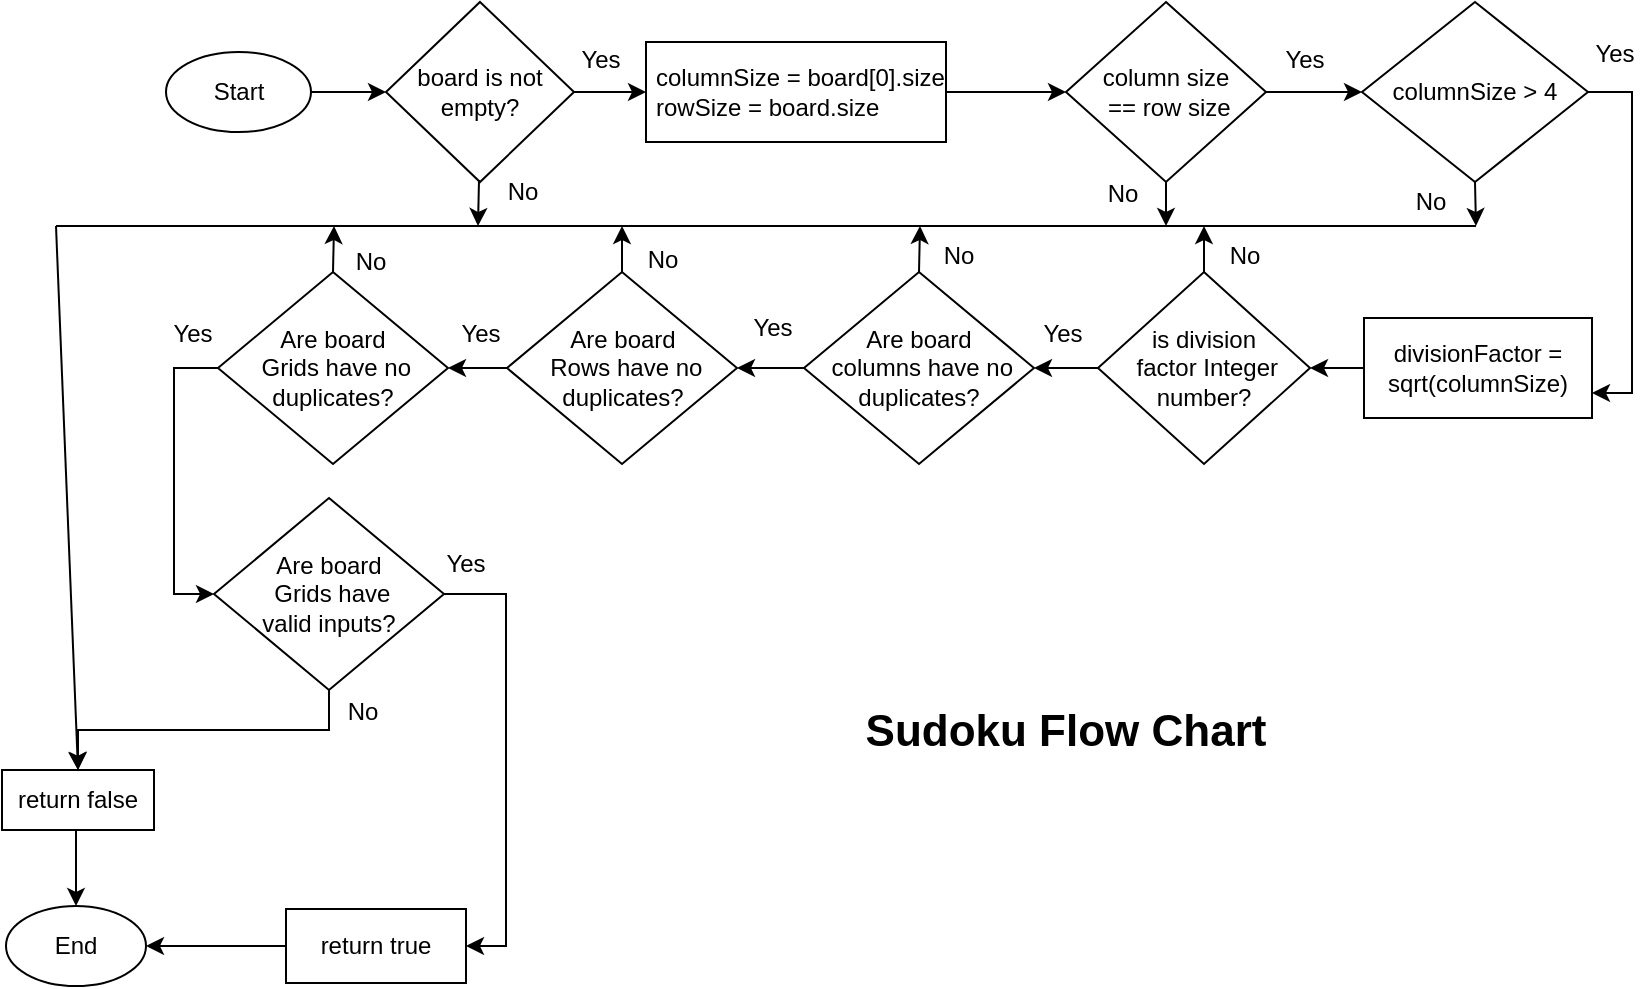 <mxfile version="21.5.2" type="device">
  <diagram name="Page-1" id="1EPutqzMXVUm_aG06Wfp">
    <mxGraphModel dx="1042" dy="565" grid="1" gridSize="10" guides="1" tooltips="1" connect="1" arrows="1" fold="1" page="1" pageScale="1" pageWidth="850" pageHeight="1100" math="0" shadow="0">
      <root>
        <mxCell id="0" />
        <mxCell id="1" parent="0" />
        <mxCell id="3z-M5zX6YGDK5wWiQmvo-11" style="edgeStyle=orthogonalEdgeStyle;rounded=0;orthogonalLoop=1;jettySize=auto;html=1;exitX=1;exitY=0.5;exitDx=0;exitDy=0;entryX=0;entryY=0.5;entryDx=0;entryDy=0;" edge="1" parent="1" source="3z-M5zX6YGDK5wWiQmvo-1" target="3z-M5zX6YGDK5wWiQmvo-2">
          <mxGeometry relative="1" as="geometry" />
        </mxCell>
        <mxCell id="3z-M5zX6YGDK5wWiQmvo-1" value="Start" style="ellipse;whiteSpace=wrap;html=1;" vertex="1" parent="1">
          <mxGeometry x="95" y="73" width="72.5" height="40" as="geometry" />
        </mxCell>
        <mxCell id="3z-M5zX6YGDK5wWiQmvo-12" style="edgeStyle=orthogonalEdgeStyle;rounded=0;orthogonalLoop=1;jettySize=auto;html=1;exitX=1;exitY=0.5;exitDx=0;exitDy=0;entryX=0;entryY=0.5;entryDx=0;entryDy=0;" edge="1" parent="1" source="3z-M5zX6YGDK5wWiQmvo-2" target="3z-M5zX6YGDK5wWiQmvo-4">
          <mxGeometry relative="1" as="geometry" />
        </mxCell>
        <mxCell id="3z-M5zX6YGDK5wWiQmvo-2" value="board is not empty?" style="rhombus;whiteSpace=wrap;html=1;" vertex="1" parent="1">
          <mxGeometry x="205" y="48" width="94" height="90" as="geometry" />
        </mxCell>
        <mxCell id="3z-M5zX6YGDK5wWiQmvo-13" style="edgeStyle=orthogonalEdgeStyle;rounded=0;orthogonalLoop=1;jettySize=auto;html=1;exitX=1;exitY=0.5;exitDx=0;exitDy=0;entryX=0;entryY=0.5;entryDx=0;entryDy=0;" edge="1" parent="1" source="3z-M5zX6YGDK5wWiQmvo-4" target="3z-M5zX6YGDK5wWiQmvo-8">
          <mxGeometry relative="1" as="geometry" />
        </mxCell>
        <mxCell id="3z-M5zX6YGDK5wWiQmvo-4" value="columnSize = board[0].size&lt;br&gt;rowSize = board.size" style="rounded=0;whiteSpace=wrap;html=1;align=left;spacingLeft=3;" vertex="1" parent="1">
          <mxGeometry x="335" y="68" width="150" height="50" as="geometry" />
        </mxCell>
        <mxCell id="3z-M5zX6YGDK5wWiQmvo-15" style="edgeStyle=orthogonalEdgeStyle;rounded=0;orthogonalLoop=1;jettySize=auto;html=1;exitX=1;exitY=0.5;exitDx=0;exitDy=0;entryX=0;entryY=0.5;entryDx=0;entryDy=0;" edge="1" parent="1" source="3z-M5zX6YGDK5wWiQmvo-8" target="3z-M5zX6YGDK5wWiQmvo-14">
          <mxGeometry relative="1" as="geometry" />
        </mxCell>
        <mxCell id="3z-M5zX6YGDK5wWiQmvo-48" style="edgeStyle=orthogonalEdgeStyle;rounded=0;orthogonalLoop=1;jettySize=auto;html=1;exitX=0.5;exitY=1;exitDx=0;exitDy=0;" edge="1" parent="1" source="3z-M5zX6YGDK5wWiQmvo-8">
          <mxGeometry relative="1" as="geometry">
            <mxPoint x="595" y="160" as="targetPoint" />
          </mxGeometry>
        </mxCell>
        <mxCell id="3z-M5zX6YGDK5wWiQmvo-8" value="column size&lt;br&gt;&amp;nbsp;== row size" style="rhombus;whiteSpace=wrap;html=1;" vertex="1" parent="1">
          <mxGeometry x="545" y="48" width="100" height="90" as="geometry" />
        </mxCell>
        <mxCell id="3z-M5zX6YGDK5wWiQmvo-33" style="edgeStyle=orthogonalEdgeStyle;rounded=0;orthogonalLoop=1;jettySize=auto;html=1;exitX=1;exitY=0.5;exitDx=0;exitDy=0;entryX=1;entryY=0.75;entryDx=0;entryDy=0;" edge="1" parent="1" source="3z-M5zX6YGDK5wWiQmvo-14" target="3z-M5zX6YGDK5wWiQmvo-16">
          <mxGeometry relative="1" as="geometry" />
        </mxCell>
        <mxCell id="3z-M5zX6YGDK5wWiQmvo-49" style="edgeStyle=orthogonalEdgeStyle;rounded=0;orthogonalLoop=1;jettySize=auto;html=1;exitX=0.5;exitY=1;exitDx=0;exitDy=0;" edge="1" parent="1" source="3z-M5zX6YGDK5wWiQmvo-14">
          <mxGeometry relative="1" as="geometry">
            <mxPoint x="750" y="160" as="targetPoint" />
          </mxGeometry>
        </mxCell>
        <mxCell id="3z-M5zX6YGDK5wWiQmvo-14" value="columnSize &amp;gt; 4" style="rhombus;whiteSpace=wrap;html=1;" vertex="1" parent="1">
          <mxGeometry x="693" y="48" width="113" height="90" as="geometry" />
        </mxCell>
        <mxCell id="3z-M5zX6YGDK5wWiQmvo-21" style="edgeStyle=orthogonalEdgeStyle;rounded=0;orthogonalLoop=1;jettySize=auto;html=1;exitX=0;exitY=0.5;exitDx=0;exitDy=0;entryX=1;entryY=0.5;entryDx=0;entryDy=0;" edge="1" parent="1" source="3z-M5zX6YGDK5wWiQmvo-16" target="3z-M5zX6YGDK5wWiQmvo-20">
          <mxGeometry relative="1" as="geometry" />
        </mxCell>
        <mxCell id="3z-M5zX6YGDK5wWiQmvo-16" value="divisionFactor = sqrt(columnSize)" style="rounded=0;whiteSpace=wrap;html=1;align=center;" vertex="1" parent="1">
          <mxGeometry x="694" y="206" width="114" height="50" as="geometry" />
        </mxCell>
        <mxCell id="3z-M5zX6YGDK5wWiQmvo-28" value="" style="edgeStyle=orthogonalEdgeStyle;rounded=0;orthogonalLoop=1;jettySize=auto;html=1;" edge="1" parent="1" source="3z-M5zX6YGDK5wWiQmvo-20" target="3z-M5zX6YGDK5wWiQmvo-22">
          <mxGeometry relative="1" as="geometry" />
        </mxCell>
        <mxCell id="3z-M5zX6YGDK5wWiQmvo-50" style="edgeStyle=orthogonalEdgeStyle;rounded=0;orthogonalLoop=1;jettySize=auto;html=1;exitX=0.5;exitY=0;exitDx=0;exitDy=0;" edge="1" parent="1" source="3z-M5zX6YGDK5wWiQmvo-20">
          <mxGeometry relative="1" as="geometry">
            <mxPoint x="614" y="160" as="targetPoint" />
          </mxGeometry>
        </mxCell>
        <mxCell id="3z-M5zX6YGDK5wWiQmvo-20" value="is division&lt;br&gt;&amp;nbsp;factor Integer number?" style="rhombus;whiteSpace=wrap;html=1;" vertex="1" parent="1">
          <mxGeometry x="561" y="183" width="106" height="96" as="geometry" />
        </mxCell>
        <mxCell id="3z-M5zX6YGDK5wWiQmvo-34" style="edgeStyle=orthogonalEdgeStyle;rounded=0;orthogonalLoop=1;jettySize=auto;html=1;exitX=0;exitY=0.5;exitDx=0;exitDy=0;entryX=1;entryY=0.5;entryDx=0;entryDy=0;" edge="1" parent="1" source="3z-M5zX6YGDK5wWiQmvo-22" target="3z-M5zX6YGDK5wWiQmvo-30">
          <mxGeometry relative="1" as="geometry" />
        </mxCell>
        <mxCell id="3z-M5zX6YGDK5wWiQmvo-51" style="edgeStyle=orthogonalEdgeStyle;rounded=0;orthogonalLoop=1;jettySize=auto;html=1;exitX=0.5;exitY=0;exitDx=0;exitDy=0;" edge="1" parent="1" source="3z-M5zX6YGDK5wWiQmvo-22">
          <mxGeometry relative="1" as="geometry">
            <mxPoint x="472" y="160" as="targetPoint" />
          </mxGeometry>
        </mxCell>
        <mxCell id="3z-M5zX6YGDK5wWiQmvo-22" value="Are board&lt;br&gt;&amp;nbsp;columns have no duplicates?" style="rhombus;whiteSpace=wrap;html=1;" vertex="1" parent="1">
          <mxGeometry x="414" y="183" width="115" height="96" as="geometry" />
        </mxCell>
        <mxCell id="3z-M5zX6YGDK5wWiQmvo-23" value="End" style="ellipse;whiteSpace=wrap;html=1;" vertex="1" parent="1">
          <mxGeometry x="15" y="500" width="70" height="40" as="geometry" />
        </mxCell>
        <mxCell id="3z-M5zX6YGDK5wWiQmvo-44" style="edgeStyle=orthogonalEdgeStyle;rounded=0;orthogonalLoop=1;jettySize=auto;html=1;exitX=0.5;exitY=1;exitDx=0;exitDy=0;entryX=0.5;entryY=0;entryDx=0;entryDy=0;" edge="1" parent="1" source="3z-M5zX6YGDK5wWiQmvo-24" target="3z-M5zX6YGDK5wWiQmvo-23">
          <mxGeometry relative="1" as="geometry" />
        </mxCell>
        <mxCell id="3z-M5zX6YGDK5wWiQmvo-24" value="return false" style="rounded=0;whiteSpace=wrap;html=1;" vertex="1" parent="1">
          <mxGeometry x="13" y="432" width="76" height="30" as="geometry" />
        </mxCell>
        <mxCell id="3z-M5zX6YGDK5wWiQmvo-27" style="edgeStyle=orthogonalEdgeStyle;rounded=0;orthogonalLoop=1;jettySize=auto;html=1;exitX=0;exitY=0.5;exitDx=0;exitDy=0;entryX=1;entryY=0.5;entryDx=0;entryDy=0;" edge="1" parent="1" source="3z-M5zX6YGDK5wWiQmvo-26" target="3z-M5zX6YGDK5wWiQmvo-23">
          <mxGeometry relative="1" as="geometry" />
        </mxCell>
        <mxCell id="3z-M5zX6YGDK5wWiQmvo-26" value="return true" style="rounded=0;whiteSpace=wrap;html=1;" vertex="1" parent="1">
          <mxGeometry x="155" y="501.5" width="90" height="37" as="geometry" />
        </mxCell>
        <mxCell id="3z-M5zX6YGDK5wWiQmvo-35" style="edgeStyle=orthogonalEdgeStyle;rounded=0;orthogonalLoop=1;jettySize=auto;html=1;exitX=0;exitY=0.5;exitDx=0;exitDy=0;entryX=1;entryY=0.5;entryDx=0;entryDy=0;" edge="1" parent="1" source="3z-M5zX6YGDK5wWiQmvo-30" target="3z-M5zX6YGDK5wWiQmvo-31">
          <mxGeometry relative="1" as="geometry" />
        </mxCell>
        <mxCell id="3z-M5zX6YGDK5wWiQmvo-52" style="edgeStyle=orthogonalEdgeStyle;rounded=0;orthogonalLoop=1;jettySize=auto;html=1;exitX=0.5;exitY=0;exitDx=0;exitDy=0;" edge="1" parent="1" source="3z-M5zX6YGDK5wWiQmvo-30">
          <mxGeometry relative="1" as="geometry">
            <mxPoint x="323" y="160" as="targetPoint" />
          </mxGeometry>
        </mxCell>
        <mxCell id="3z-M5zX6YGDK5wWiQmvo-30" value="Are board&lt;br&gt;&amp;nbsp;Rows have no duplicates?" style="rhombus;whiteSpace=wrap;html=1;" vertex="1" parent="1">
          <mxGeometry x="265.5" y="183" width="115" height="96" as="geometry" />
        </mxCell>
        <mxCell id="3z-M5zX6YGDK5wWiQmvo-37" style="edgeStyle=orthogonalEdgeStyle;rounded=0;orthogonalLoop=1;jettySize=auto;html=1;exitX=0;exitY=0.5;exitDx=0;exitDy=0;entryX=0;entryY=0.5;entryDx=0;entryDy=0;" edge="1" parent="1" source="3z-M5zX6YGDK5wWiQmvo-31" target="3z-M5zX6YGDK5wWiQmvo-36">
          <mxGeometry relative="1" as="geometry" />
        </mxCell>
        <mxCell id="3z-M5zX6YGDK5wWiQmvo-54" style="edgeStyle=orthogonalEdgeStyle;rounded=0;orthogonalLoop=1;jettySize=auto;html=1;exitX=0.5;exitY=0;exitDx=0;exitDy=0;" edge="1" parent="1" source="3z-M5zX6YGDK5wWiQmvo-31">
          <mxGeometry relative="1" as="geometry">
            <mxPoint x="179" y="160" as="targetPoint" />
          </mxGeometry>
        </mxCell>
        <mxCell id="3z-M5zX6YGDK5wWiQmvo-31" value="Are board&lt;br&gt;&amp;nbsp;Grids have no duplicates?" style="rhombus;whiteSpace=wrap;html=1;" vertex="1" parent="1">
          <mxGeometry x="121" y="183" width="115" height="96" as="geometry" />
        </mxCell>
        <mxCell id="3z-M5zX6YGDK5wWiQmvo-58" style="edgeStyle=orthogonalEdgeStyle;rounded=0;orthogonalLoop=1;jettySize=auto;html=1;exitX=0.5;exitY=1;exitDx=0;exitDy=0;entryX=0.5;entryY=0;entryDx=0;entryDy=0;" edge="1" parent="1" source="3z-M5zX6YGDK5wWiQmvo-36" target="3z-M5zX6YGDK5wWiQmvo-24">
          <mxGeometry relative="1" as="geometry" />
        </mxCell>
        <mxCell id="3z-M5zX6YGDK5wWiQmvo-66" style="edgeStyle=orthogonalEdgeStyle;rounded=0;orthogonalLoop=1;jettySize=auto;html=1;exitX=1;exitY=0.5;exitDx=0;exitDy=0;entryX=1;entryY=0.5;entryDx=0;entryDy=0;" edge="1" parent="1" source="3z-M5zX6YGDK5wWiQmvo-36" target="3z-M5zX6YGDK5wWiQmvo-26">
          <mxGeometry relative="1" as="geometry" />
        </mxCell>
        <mxCell id="3z-M5zX6YGDK5wWiQmvo-36" value="Are board&lt;br&gt;&amp;nbsp;Grids have &lt;br&gt;valid inputs?" style="rhombus;whiteSpace=wrap;html=1;" vertex="1" parent="1">
          <mxGeometry x="119" y="296" width="115" height="96" as="geometry" />
        </mxCell>
        <mxCell id="3z-M5zX6YGDK5wWiQmvo-47" value="" style="endArrow=none;html=1;rounded=0;" edge="1" parent="1">
          <mxGeometry width="50" height="50" relative="1" as="geometry">
            <mxPoint x="40" y="160" as="sourcePoint" />
            <mxPoint x="750" y="160" as="targetPoint" />
          </mxGeometry>
        </mxCell>
        <mxCell id="3z-M5zX6YGDK5wWiQmvo-56" value="" style="endArrow=classic;html=1;rounded=0;" edge="1" parent="1">
          <mxGeometry width="50" height="50" relative="1" as="geometry">
            <mxPoint x="251.5" y="137" as="sourcePoint" />
            <mxPoint x="251" y="160" as="targetPoint" />
          </mxGeometry>
        </mxCell>
        <mxCell id="3z-M5zX6YGDK5wWiQmvo-57" value="" style="endArrow=classic;html=1;rounded=0;entryX=0.5;entryY=0;entryDx=0;entryDy=0;" edge="1" parent="1" target="3z-M5zX6YGDK5wWiQmvo-24">
          <mxGeometry width="50" height="50" relative="1" as="geometry">
            <mxPoint x="40" y="160" as="sourcePoint" />
            <mxPoint x="40" y="330" as="targetPoint" />
          </mxGeometry>
        </mxCell>
        <mxCell id="3z-M5zX6YGDK5wWiQmvo-59" value="Yes" style="text;html=1;strokeColor=none;fillColor=none;align=center;verticalAlign=middle;whiteSpace=wrap;rounded=0;" vertex="1" parent="1">
          <mxGeometry x="294" y="69" width="37" height="16" as="geometry" />
        </mxCell>
        <mxCell id="3z-M5zX6YGDK5wWiQmvo-60" value="Yes" style="text;html=1;strokeColor=none;fillColor=none;align=center;verticalAlign=middle;whiteSpace=wrap;rounded=0;" vertex="1" parent="1">
          <mxGeometry x="641" y="69" width="47" height="16" as="geometry" />
        </mxCell>
        <mxCell id="3z-M5zX6YGDK5wWiQmvo-61" value="Yes" style="text;html=1;strokeColor=none;fillColor=none;align=center;verticalAlign=middle;whiteSpace=wrap;rounded=0;" vertex="1" parent="1">
          <mxGeometry x="802" y="65" width="35" height="18" as="geometry" />
        </mxCell>
        <mxCell id="3z-M5zX6YGDK5wWiQmvo-62" value="Yes" style="text;html=1;strokeColor=none;fillColor=none;align=center;verticalAlign=middle;whiteSpace=wrap;rounded=0;" vertex="1" parent="1">
          <mxGeometry x="520" y="206" width="47" height="16" as="geometry" />
        </mxCell>
        <mxCell id="3z-M5zX6YGDK5wWiQmvo-63" value="Yes" style="text;html=1;strokeColor=none;fillColor=none;align=center;verticalAlign=middle;whiteSpace=wrap;rounded=0;" vertex="1" parent="1">
          <mxGeometry x="375" y="203" width="47" height="16" as="geometry" />
        </mxCell>
        <mxCell id="3z-M5zX6YGDK5wWiQmvo-64" value="Yes" style="text;html=1;strokeColor=none;fillColor=none;align=center;verticalAlign=middle;whiteSpace=wrap;rounded=0;" vertex="1" parent="1">
          <mxGeometry x="228.5" y="206" width="47" height="16" as="geometry" />
        </mxCell>
        <mxCell id="3z-M5zX6YGDK5wWiQmvo-65" value="Yes" style="text;html=1;strokeColor=none;fillColor=none;align=center;verticalAlign=middle;whiteSpace=wrap;rounded=0;" vertex="1" parent="1">
          <mxGeometry x="85" y="206" width="47" height="16" as="geometry" />
        </mxCell>
        <mxCell id="3z-M5zX6YGDK5wWiQmvo-67" value="Yes" style="text;html=1;strokeColor=none;fillColor=none;align=center;verticalAlign=middle;whiteSpace=wrap;rounded=0;" vertex="1" parent="1">
          <mxGeometry x="228.5" y="321" width="31.5" height="16" as="geometry" />
        </mxCell>
        <mxCell id="3z-M5zX6YGDK5wWiQmvo-68" value="No" style="text;html=1;strokeColor=none;fillColor=none;align=center;verticalAlign=middle;whiteSpace=wrap;rounded=0;" vertex="1" parent="1">
          <mxGeometry x="182" y="395" width="23" height="16" as="geometry" />
        </mxCell>
        <mxCell id="3z-M5zX6YGDK5wWiQmvo-69" value="No" style="text;html=1;strokeColor=none;fillColor=none;align=center;verticalAlign=middle;whiteSpace=wrap;rounded=0;" vertex="1" parent="1">
          <mxGeometry x="716" y="140" width="23" height="16" as="geometry" />
        </mxCell>
        <mxCell id="3z-M5zX6YGDK5wWiQmvo-70" value="No" style="text;html=1;strokeColor=none;fillColor=none;align=center;verticalAlign=middle;whiteSpace=wrap;rounded=0;" vertex="1" parent="1">
          <mxGeometry x="623" y="167" width="23" height="16" as="geometry" />
        </mxCell>
        <mxCell id="3z-M5zX6YGDK5wWiQmvo-71" value="No" style="text;html=1;strokeColor=none;fillColor=none;align=center;verticalAlign=middle;whiteSpace=wrap;rounded=0;" vertex="1" parent="1">
          <mxGeometry x="562" y="136" width="23" height="16" as="geometry" />
        </mxCell>
        <mxCell id="3z-M5zX6YGDK5wWiQmvo-72" value="No" style="text;html=1;strokeColor=none;fillColor=none;align=center;verticalAlign=middle;whiteSpace=wrap;rounded=0;" vertex="1" parent="1">
          <mxGeometry x="480" y="167" width="23" height="16" as="geometry" />
        </mxCell>
        <mxCell id="3z-M5zX6YGDK5wWiQmvo-73" value="No" style="text;html=1;strokeColor=none;fillColor=none;align=center;verticalAlign=middle;whiteSpace=wrap;rounded=0;" vertex="1" parent="1">
          <mxGeometry x="332" y="169" width="23" height="16" as="geometry" />
        </mxCell>
        <mxCell id="3z-M5zX6YGDK5wWiQmvo-74" value="No" style="text;html=1;strokeColor=none;fillColor=none;align=center;verticalAlign=middle;whiteSpace=wrap;rounded=0;" vertex="1" parent="1">
          <mxGeometry x="262" y="135" width="23" height="16" as="geometry" />
        </mxCell>
        <mxCell id="3z-M5zX6YGDK5wWiQmvo-75" value="No" style="text;html=1;strokeColor=none;fillColor=none;align=center;verticalAlign=middle;whiteSpace=wrap;rounded=0;" vertex="1" parent="1">
          <mxGeometry x="186" y="170" width="23" height="16" as="geometry" />
        </mxCell>
        <mxCell id="3z-M5zX6YGDK5wWiQmvo-76" value="&lt;font style=&quot;font-size: 22px;&quot;&gt;Sudoku Flow Chart&lt;/font&gt;" style="text;html=1;strokeColor=none;fillColor=none;align=center;verticalAlign=middle;whiteSpace=wrap;rounded=0;fontStyle=1" vertex="1" parent="1">
          <mxGeometry x="440" y="365" width="210" height="95" as="geometry" />
        </mxCell>
      </root>
    </mxGraphModel>
  </diagram>
</mxfile>
